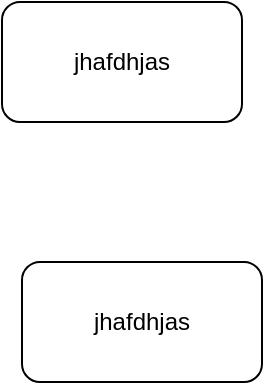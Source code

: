 <?xml version="1.0" encoding="UTF-8"?>
<mxfile version="16.6.4" type="github"><diagram id="TMlBw7SFqiqNpK5aWhM8" name="Page-1"><mxGraphModel dx="1550" dy="835" grid="1" gridSize="10" guides="1" tooltips="1" connect="1" arrows="1" fold="1" page="1" pageScale="1" pageWidth="827" pageHeight="1169" math="0" shadow="0"><root><mxCell id="0"/><mxCell id="1" parent="0"/><mxCell id="2" value="jhafdhjas" style="rounded=1;whiteSpace=wrap;html=1;" parent="1" vertex="1"><mxGeometry x="370" y="230" width="120" height="60" as="geometry"/></mxCell><mxCell id="Lx822TgwFDF58Ns4A5un-2" value="jhafdhjas" style="rounded=1;whiteSpace=wrap;html=1;" parent="1" vertex="1"><mxGeometry x="380" y="360" width="120" height="60" as="geometry"/></mxCell></root></mxGraphModel></diagram></mxfile>